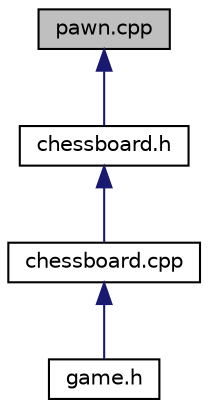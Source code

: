 digraph "pawn.cpp"
{
 // LATEX_PDF_SIZE
  edge [fontname="Helvetica",fontsize="10",labelfontname="Helvetica",labelfontsize="10"];
  node [fontname="Helvetica",fontsize="10",shape=record];
  Node1 [label="pawn.cpp",height=0.2,width=0.4,color="black", fillcolor="grey75", style="filled", fontcolor="black",tooltip=" "];
  Node1 -> Node2 [dir="back",color="midnightblue",fontsize="10",style="solid",fontname="Helvetica"];
  Node2 [label="chessboard.h",height=0.2,width=0.4,color="black", fillcolor="white", style="filled",URL="$df/d3e/chessboard_8h.html",tooltip=" "];
  Node2 -> Node3 [dir="back",color="midnightblue",fontsize="10",style="solid",fontname="Helvetica"];
  Node3 [label="chessboard.cpp",height=0.2,width=0.4,color="black", fillcolor="white", style="filled",URL="$d3/d03/chessboard_8cpp.html",tooltip=" "];
  Node3 -> Node4 [dir="back",color="midnightblue",fontsize="10",style="solid",fontname="Helvetica"];
  Node4 [label="game.h",height=0.2,width=0.4,color="black", fillcolor="white", style="filled",URL="$d2/dd5/game_8h.html",tooltip=" "];
}

